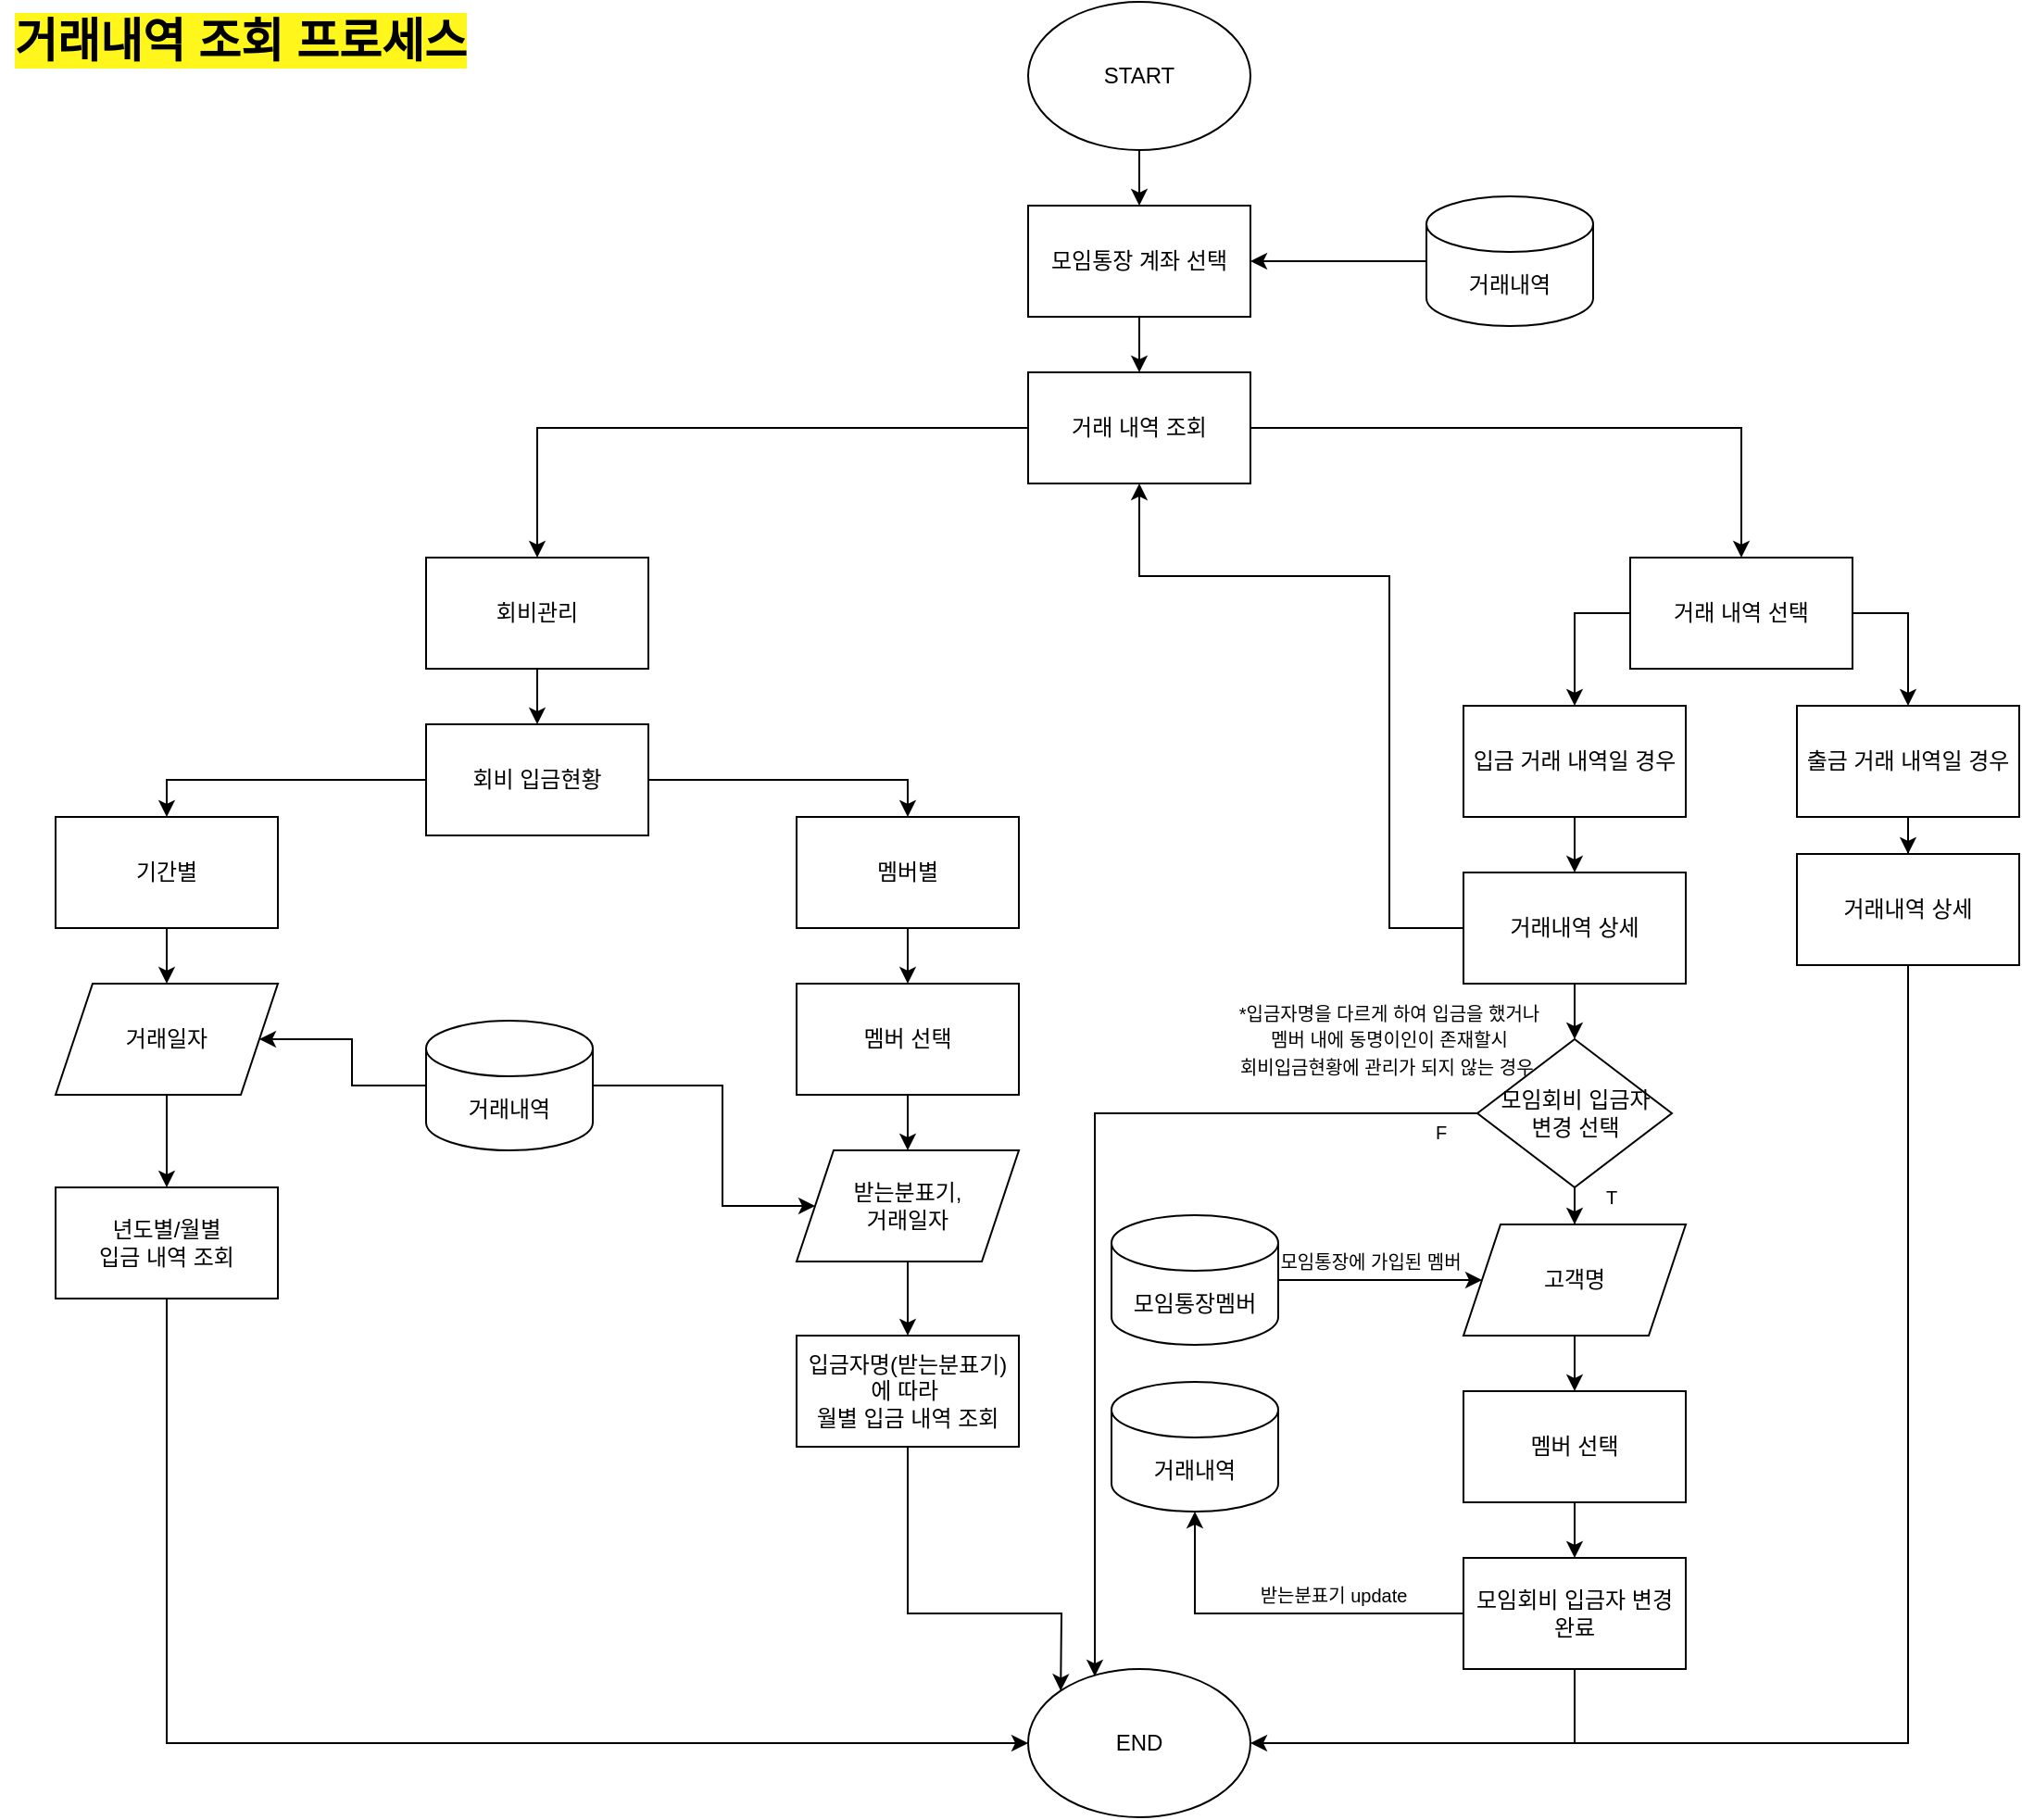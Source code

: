 <mxfile version="14.2.9" type="github">
  <diagram id="C5RBs43oDa-KdzZeNtuy" name="Page-1">
    <mxGraphModel dx="830" dy="549" grid="1" gridSize="10" guides="1" tooltips="1" connect="1" arrows="1" fold="1" page="1" pageScale="1" pageWidth="1169" pageHeight="1654" math="0" shadow="0">
      <root>
        <mxCell id="WIyWlLk6GJQsqaUBKTNV-0" />
        <mxCell id="WIyWlLk6GJQsqaUBKTNV-1" parent="WIyWlLk6GJQsqaUBKTNV-0" />
        <mxCell id="Bzb0bw2wv8bnMTNHn3xa-2" value="" style="edgeStyle=orthogonalEdgeStyle;rounded=0;orthogonalLoop=1;jettySize=auto;html=1;" parent="WIyWlLk6GJQsqaUBKTNV-1" source="Bzb0bw2wv8bnMTNHn3xa-0" target="Bzb0bw2wv8bnMTNHn3xa-1" edge="1">
          <mxGeometry relative="1" as="geometry" />
        </mxCell>
        <mxCell id="Bzb0bw2wv8bnMTNHn3xa-0" value="START" style="ellipse;whiteSpace=wrap;html=1;" parent="WIyWlLk6GJQsqaUBKTNV-1" vertex="1">
          <mxGeometry x="565" y="10" width="120" height="80" as="geometry" />
        </mxCell>
        <mxCell id="Bzb0bw2wv8bnMTNHn3xa-4" value="" style="edgeStyle=orthogonalEdgeStyle;rounded=0;orthogonalLoop=1;jettySize=auto;html=1;" parent="WIyWlLk6GJQsqaUBKTNV-1" source="Bzb0bw2wv8bnMTNHn3xa-1" target="Bzb0bw2wv8bnMTNHn3xa-3" edge="1">
          <mxGeometry relative="1" as="geometry" />
        </mxCell>
        <mxCell id="Bzb0bw2wv8bnMTNHn3xa-1" value="모임통장 계좌 선택" style="whiteSpace=wrap;html=1;" parent="WIyWlLk6GJQsqaUBKTNV-1" vertex="1">
          <mxGeometry x="565" y="120" width="120" height="60" as="geometry" />
        </mxCell>
        <mxCell id="Bzb0bw2wv8bnMTNHn3xa-8" value="" style="edgeStyle=orthogonalEdgeStyle;rounded=0;orthogonalLoop=1;jettySize=auto;html=1;" parent="WIyWlLk6GJQsqaUBKTNV-1" source="Bzb0bw2wv8bnMTNHn3xa-3" target="Bzb0bw2wv8bnMTNHn3xa-7" edge="1">
          <mxGeometry relative="1" as="geometry" />
        </mxCell>
        <mxCell id="Bzb0bw2wv8bnMTNHn3xa-3" value="거래 내역 조회" style="whiteSpace=wrap;html=1;" parent="WIyWlLk6GJQsqaUBKTNV-1" vertex="1">
          <mxGeometry x="565" y="210" width="120" height="60" as="geometry" />
        </mxCell>
        <mxCell id="Bzb0bw2wv8bnMTNHn3xa-11" value="" style="edgeStyle=orthogonalEdgeStyle;rounded=0;orthogonalLoop=1;jettySize=auto;html=1;" parent="WIyWlLk6GJQsqaUBKTNV-1" source="Bzb0bw2wv8bnMTNHn3xa-7" target="Bzb0bw2wv8bnMTNHn3xa-9" edge="1">
          <mxGeometry relative="1" as="geometry" />
        </mxCell>
        <mxCell id="Bzb0bw2wv8bnMTNHn3xa-7" value="회비관리" style="whiteSpace=wrap;html=1;" parent="WIyWlLk6GJQsqaUBKTNV-1" vertex="1">
          <mxGeometry x="240" y="310" width="120" height="60" as="geometry" />
        </mxCell>
        <mxCell id="Bzb0bw2wv8bnMTNHn3xa-13" value="" style="edgeStyle=orthogonalEdgeStyle;rounded=0;orthogonalLoop=1;jettySize=auto;html=1;entryX=0.5;entryY=0;entryDx=0;entryDy=0;" parent="WIyWlLk6GJQsqaUBKTNV-1" source="Bzb0bw2wv8bnMTNHn3xa-9" target="Bzb0bw2wv8bnMTNHn3xa-12" edge="1">
          <mxGeometry relative="1" as="geometry" />
        </mxCell>
        <mxCell id="Bzb0bw2wv8bnMTNHn3xa-15" value="" style="edgeStyle=orthogonalEdgeStyle;rounded=0;orthogonalLoop=1;jettySize=auto;html=1;entryX=0.5;entryY=0;entryDx=0;entryDy=0;" parent="WIyWlLk6GJQsqaUBKTNV-1" source="Bzb0bw2wv8bnMTNHn3xa-9" target="Bzb0bw2wv8bnMTNHn3xa-14" edge="1">
          <mxGeometry relative="1" as="geometry" />
        </mxCell>
        <mxCell id="Bzb0bw2wv8bnMTNHn3xa-9" value="회비 입금현황" style="whiteSpace=wrap;html=1;" parent="WIyWlLk6GJQsqaUBKTNV-1" vertex="1">
          <mxGeometry x="240" y="400" width="120" height="60" as="geometry" />
        </mxCell>
        <mxCell id="Bzb0bw2wv8bnMTNHn3xa-53" value="" style="edgeStyle=orthogonalEdgeStyle;rounded=0;orthogonalLoop=1;jettySize=auto;html=1;" parent="WIyWlLk6GJQsqaUBKTNV-1" source="Bzb0bw2wv8bnMTNHn3xa-12" target="Bzb0bw2wv8bnMTNHn3xa-52" edge="1">
          <mxGeometry relative="1" as="geometry" />
        </mxCell>
        <mxCell id="Bzb0bw2wv8bnMTNHn3xa-12" value="기간별" style="whiteSpace=wrap;html=1;" parent="WIyWlLk6GJQsqaUBKTNV-1" vertex="1">
          <mxGeometry x="40" y="450" width="120" height="60" as="geometry" />
        </mxCell>
        <mxCell id="Bzb0bw2wv8bnMTNHn3xa-19" value="" style="edgeStyle=orthogonalEdgeStyle;rounded=0;orthogonalLoop=1;jettySize=auto;html=1;" parent="WIyWlLk6GJQsqaUBKTNV-1" source="Bzb0bw2wv8bnMTNHn3xa-14" target="Bzb0bw2wv8bnMTNHn3xa-18" edge="1">
          <mxGeometry relative="1" as="geometry" />
        </mxCell>
        <mxCell id="Bzb0bw2wv8bnMTNHn3xa-14" value="멤버별" style="whiteSpace=wrap;html=1;" parent="WIyWlLk6GJQsqaUBKTNV-1" vertex="1">
          <mxGeometry x="440" y="450" width="120" height="60" as="geometry" />
        </mxCell>
        <mxCell id="Bzb0bw2wv8bnMTNHn3xa-16" value="년도별/월별 &lt;br&gt;입금 내역 조회" style="whiteSpace=wrap;html=1;" parent="WIyWlLk6GJQsqaUBKTNV-1" vertex="1">
          <mxGeometry x="40" y="650" width="120" height="60" as="geometry" />
        </mxCell>
        <mxCell id="Bzb0bw2wv8bnMTNHn3xa-49" value="" style="edgeStyle=orthogonalEdgeStyle;rounded=0;orthogonalLoop=1;jettySize=auto;html=1;" parent="WIyWlLk6GJQsqaUBKTNV-1" source="Bzb0bw2wv8bnMTNHn3xa-18" target="Bzb0bw2wv8bnMTNHn3xa-48" edge="1">
          <mxGeometry relative="1" as="geometry" />
        </mxCell>
        <mxCell id="Bzb0bw2wv8bnMTNHn3xa-18" value="멤버 선택" style="whiteSpace=wrap;html=1;" parent="WIyWlLk6GJQsqaUBKTNV-1" vertex="1">
          <mxGeometry x="440" y="540" width="120" height="60" as="geometry" />
        </mxCell>
        <mxCell id="Bzb0bw2wv8bnMTNHn3xa-20" value="입금자명(받는분표기)&lt;br&gt;에 따라&amp;nbsp;&lt;br&gt;월별 입금 내역 조회" style="whiteSpace=wrap;html=1;" parent="WIyWlLk6GJQsqaUBKTNV-1" vertex="1">
          <mxGeometry x="440" y="730" width="120" height="60" as="geometry" />
        </mxCell>
        <mxCell id="Bzb0bw2wv8bnMTNHn3xa-24" value="거래 내역 선택" style="rounded=0;whiteSpace=wrap;html=1;" parent="WIyWlLk6GJQsqaUBKTNV-1" vertex="1">
          <mxGeometry x="890" y="310" width="120" height="60" as="geometry" />
        </mxCell>
        <mxCell id="Bzb0bw2wv8bnMTNHn3xa-25" value="" style="endArrow=classic;html=1;exitX=1;exitY=0.5;exitDx=0;exitDy=0;entryX=0.5;entryY=0;entryDx=0;entryDy=0;rounded=0;" parent="WIyWlLk6GJQsqaUBKTNV-1" source="Bzb0bw2wv8bnMTNHn3xa-3" target="Bzb0bw2wv8bnMTNHn3xa-24" edge="1">
          <mxGeometry width="50" height="50" relative="1" as="geometry">
            <mxPoint x="680" y="410" as="sourcePoint" />
            <mxPoint x="950" y="300" as="targetPoint" />
            <Array as="points">
              <mxPoint x="950" y="240" />
            </Array>
          </mxGeometry>
        </mxCell>
        <mxCell id="Bzb0bw2wv8bnMTNHn3xa-29" value="" style="edgeStyle=orthogonalEdgeStyle;rounded=0;orthogonalLoop=1;jettySize=auto;html=1;exitX=0;exitY=0.5;exitDx=0;exitDy=0;" parent="WIyWlLk6GJQsqaUBKTNV-1" source="Bzb0bw2wv8bnMTNHn3xa-24" target="Bzb0bw2wv8bnMTNHn3xa-28" edge="1">
          <mxGeometry relative="1" as="geometry">
            <mxPoint x="890" y="430" as="sourcePoint" />
          </mxGeometry>
        </mxCell>
        <mxCell id="Bzb0bw2wv8bnMTNHn3xa-31" value="" style="edgeStyle=orthogonalEdgeStyle;rounded=0;orthogonalLoop=1;jettySize=auto;html=1;exitX=1;exitY=0.5;exitDx=0;exitDy=0;" parent="WIyWlLk6GJQsqaUBKTNV-1" source="Bzb0bw2wv8bnMTNHn3xa-24" target="Bzb0bw2wv8bnMTNHn3xa-30" edge="1">
          <mxGeometry relative="1" as="geometry">
            <mxPoint x="1020" y="430" as="sourcePoint" />
          </mxGeometry>
        </mxCell>
        <mxCell id="Bzb0bw2wv8bnMTNHn3xa-35" value="" style="edgeStyle=orthogonalEdgeStyle;rounded=0;orthogonalLoop=1;jettySize=auto;html=1;" parent="WIyWlLk6GJQsqaUBKTNV-1" source="Bzb0bw2wv8bnMTNHn3xa-28" target="Bzb0bw2wv8bnMTNHn3xa-34" edge="1">
          <mxGeometry relative="1" as="geometry" />
        </mxCell>
        <mxCell id="Bzb0bw2wv8bnMTNHn3xa-28" value="입금 거래 내역일 경우" style="whiteSpace=wrap;html=1;rounded=0;" parent="WIyWlLk6GJQsqaUBKTNV-1" vertex="1">
          <mxGeometry x="800" y="390" width="120" height="60" as="geometry" />
        </mxCell>
        <mxCell id="Bzb0bw2wv8bnMTNHn3xa-33" value="" style="edgeStyle=orthogonalEdgeStyle;rounded=0;orthogonalLoop=1;jettySize=auto;html=1;" parent="WIyWlLk6GJQsqaUBKTNV-1" source="Bzb0bw2wv8bnMTNHn3xa-30" target="Bzb0bw2wv8bnMTNHn3xa-32" edge="1">
          <mxGeometry relative="1" as="geometry" />
        </mxCell>
        <mxCell id="Bzb0bw2wv8bnMTNHn3xa-30" value="출금 거래 내역일 경우" style="whiteSpace=wrap;html=1;rounded=0;" parent="WIyWlLk6GJQsqaUBKTNV-1" vertex="1">
          <mxGeometry x="980" y="390" width="120" height="60" as="geometry" />
        </mxCell>
        <mxCell id="Bzb0bw2wv8bnMTNHn3xa-32" value="거래내역 상세" style="whiteSpace=wrap;html=1;rounded=0;" parent="WIyWlLk6GJQsqaUBKTNV-1" vertex="1">
          <mxGeometry x="980" y="470" width="120" height="60" as="geometry" />
        </mxCell>
        <mxCell id="Bzb0bw2wv8bnMTNHn3xa-60" value="" style="edgeStyle=orthogonalEdgeStyle;rounded=0;orthogonalLoop=1;jettySize=auto;html=1;" parent="WIyWlLk6GJQsqaUBKTNV-1" source="Bzb0bw2wv8bnMTNHn3xa-34" target="Bzb0bw2wv8bnMTNHn3xa-59" edge="1">
          <mxGeometry relative="1" as="geometry" />
        </mxCell>
        <mxCell id="Bzb0bw2wv8bnMTNHn3xa-34" value="거래내역 상세" style="whiteSpace=wrap;html=1;rounded=0;" parent="WIyWlLk6GJQsqaUBKTNV-1" vertex="1">
          <mxGeometry x="800" y="480" width="120" height="60" as="geometry" />
        </mxCell>
        <mxCell id="Bzb0bw2wv8bnMTNHn3xa-38" value="" style="endArrow=classic;html=1;entryX=0.5;entryY=1;entryDx=0;entryDy=0;exitX=0;exitY=0.5;exitDx=0;exitDy=0;rounded=0;" parent="WIyWlLk6GJQsqaUBKTNV-1" source="Bzb0bw2wv8bnMTNHn3xa-34" target="Bzb0bw2wv8bnMTNHn3xa-3" edge="1">
          <mxGeometry width="50" height="50" relative="1" as="geometry">
            <mxPoint x="760" y="510" as="sourcePoint" />
            <mxPoint x="620" y="360" as="targetPoint" />
            <Array as="points">
              <mxPoint x="760" y="510" />
              <mxPoint x="760" y="320" />
              <mxPoint x="625" y="320" />
            </Array>
          </mxGeometry>
        </mxCell>
        <mxCell id="Bzb0bw2wv8bnMTNHn3xa-42" value="" style="edgeStyle=orthogonalEdgeStyle;rounded=0;orthogonalLoop=1;jettySize=auto;html=1;" parent="WIyWlLk6GJQsqaUBKTNV-1" source="Bzb0bw2wv8bnMTNHn3xa-39" target="Bzb0bw2wv8bnMTNHn3xa-41" edge="1">
          <mxGeometry relative="1" as="geometry" />
        </mxCell>
        <mxCell id="Bzb0bw2wv8bnMTNHn3xa-39" value="멤버 선택" style="whiteSpace=wrap;html=1;rounded=0;" parent="WIyWlLk6GJQsqaUBKTNV-1" vertex="1">
          <mxGeometry x="800" y="760" width="120" height="60" as="geometry" />
        </mxCell>
        <mxCell id="Bzb0bw2wv8bnMTNHn3xa-72" value="" style="edgeStyle=orthogonalEdgeStyle;rounded=0;orthogonalLoop=1;jettySize=auto;html=1;fontSize=10;" parent="WIyWlLk6GJQsqaUBKTNV-1" source="Bzb0bw2wv8bnMTNHn3xa-41" target="Bzb0bw2wv8bnMTNHn3xa-71" edge="1">
          <mxGeometry relative="1" as="geometry">
            <Array as="points">
              <mxPoint x="655" y="880" />
            </Array>
          </mxGeometry>
        </mxCell>
        <mxCell id="Bzb0bw2wv8bnMTNHn3xa-41" value="모임회비 입금자 변경&lt;br&gt;완료" style="whiteSpace=wrap;html=1;rounded=0;" parent="WIyWlLk6GJQsqaUBKTNV-1" vertex="1">
          <mxGeometry x="800" y="850" width="120" height="60" as="geometry" />
        </mxCell>
        <mxCell id="Bzb0bw2wv8bnMTNHn3xa-43" value="&lt;font style=&quot;font-size: 10px&quot;&gt;*입금자명을 다르게 하여 입금을 했거나 &lt;br&gt;멤버 내에 동명이인이 존재할시 &lt;br&gt;회비입금현황에 관리가 되지 않는 경우&amp;nbsp;&lt;/font&gt;" style="text;html=1;strokeColor=none;fillColor=none;align=center;verticalAlign=middle;whiteSpace=wrap;rounded=0;" parent="WIyWlLk6GJQsqaUBKTNV-1" vertex="1">
          <mxGeometry x="670" y="545" width="180" height="50" as="geometry" />
        </mxCell>
        <mxCell id="Bzb0bw2wv8bnMTNHn3xa-55" value="" style="edgeStyle=orthogonalEdgeStyle;rounded=0;orthogonalLoop=1;jettySize=auto;html=1;" parent="WIyWlLk6GJQsqaUBKTNV-1" source="Bzb0bw2wv8bnMTNHn3xa-44" target="Bzb0bw2wv8bnMTNHn3xa-52" edge="1">
          <mxGeometry relative="1" as="geometry" />
        </mxCell>
        <mxCell id="Bzb0bw2wv8bnMTNHn3xa-44" value="거래내역" style="shape=cylinder3;whiteSpace=wrap;html=1;boundedLbl=1;backgroundOutline=1;size=15;" parent="WIyWlLk6GJQsqaUBKTNV-1" vertex="1">
          <mxGeometry x="240" y="560" width="90" height="70" as="geometry" />
        </mxCell>
        <mxCell id="Bzb0bw2wv8bnMTNHn3xa-51" value="" style="edgeStyle=orthogonalEdgeStyle;rounded=0;orthogonalLoop=1;jettySize=auto;html=1;" parent="WIyWlLk6GJQsqaUBKTNV-1" source="Bzb0bw2wv8bnMTNHn3xa-48" target="Bzb0bw2wv8bnMTNHn3xa-20" edge="1">
          <mxGeometry relative="1" as="geometry" />
        </mxCell>
        <mxCell id="Bzb0bw2wv8bnMTNHn3xa-48" value="받는분표기, &lt;br&gt;거래일자" style="shape=parallelogram;perimeter=parallelogramPerimeter;whiteSpace=wrap;html=1;fixedSize=1;" parent="WIyWlLk6GJQsqaUBKTNV-1" vertex="1">
          <mxGeometry x="440" y="630" width="120" height="60" as="geometry" />
        </mxCell>
        <mxCell id="Bzb0bw2wv8bnMTNHn3xa-50" value="" style="endArrow=classic;html=1;exitX=1;exitY=0.5;exitDx=0;exitDy=0;exitPerimeter=0;entryX=0;entryY=0.5;entryDx=0;entryDy=0;rounded=0;" parent="WIyWlLk6GJQsqaUBKTNV-1" source="Bzb0bw2wv8bnMTNHn3xa-44" target="Bzb0bw2wv8bnMTNHn3xa-48" edge="1">
          <mxGeometry width="50" height="50" relative="1" as="geometry">
            <mxPoint x="530" y="630" as="sourcePoint" />
            <mxPoint x="580" y="580" as="targetPoint" />
            <Array as="points">
              <mxPoint x="400" y="595" />
              <mxPoint x="400" y="660" />
            </Array>
          </mxGeometry>
        </mxCell>
        <mxCell id="Bzb0bw2wv8bnMTNHn3xa-54" value="" style="edgeStyle=orthogonalEdgeStyle;rounded=0;orthogonalLoop=1;jettySize=auto;html=1;" parent="WIyWlLk6GJQsqaUBKTNV-1" source="Bzb0bw2wv8bnMTNHn3xa-52" target="Bzb0bw2wv8bnMTNHn3xa-16" edge="1">
          <mxGeometry relative="1" as="geometry" />
        </mxCell>
        <mxCell id="Bzb0bw2wv8bnMTNHn3xa-52" value="거래일자" style="shape=parallelogram;perimeter=parallelogramPerimeter;whiteSpace=wrap;html=1;fixedSize=1;" parent="WIyWlLk6GJQsqaUBKTNV-1" vertex="1">
          <mxGeometry x="40" y="540" width="120" height="60" as="geometry" />
        </mxCell>
        <mxCell id="Bzb0bw2wv8bnMTNHn3xa-56" value="END" style="ellipse;whiteSpace=wrap;html=1;" parent="WIyWlLk6GJQsqaUBKTNV-1" vertex="1">
          <mxGeometry x="565" y="910" width="120" height="80" as="geometry" />
        </mxCell>
        <mxCell id="Bzb0bw2wv8bnMTNHn3xa-57" value="" style="endArrow=classic;html=1;exitX=0.5;exitY=1;exitDx=0;exitDy=0;entryX=0;entryY=0.5;entryDx=0;entryDy=0;rounded=0;" parent="WIyWlLk6GJQsqaUBKTNV-1" source="Bzb0bw2wv8bnMTNHn3xa-16" target="Bzb0bw2wv8bnMTNHn3xa-56" edge="1">
          <mxGeometry width="50" height="50" relative="1" as="geometry">
            <mxPoint x="470" y="790" as="sourcePoint" />
            <mxPoint x="520" y="740" as="targetPoint" />
            <Array as="points">
              <mxPoint x="100" y="950" />
            </Array>
          </mxGeometry>
        </mxCell>
        <mxCell id="Bzb0bw2wv8bnMTNHn3xa-58" value="" style="endArrow=classic;html=1;exitX=0.5;exitY=1;exitDx=0;exitDy=0;entryX=0;entryY=0;entryDx=0;entryDy=0;rounded=0;" parent="WIyWlLk6GJQsqaUBKTNV-1" source="Bzb0bw2wv8bnMTNHn3xa-20" target="Bzb0bw2wv8bnMTNHn3xa-56" edge="1">
          <mxGeometry width="50" height="50" relative="1" as="geometry">
            <mxPoint x="470" y="790" as="sourcePoint" />
            <mxPoint x="520" y="740" as="targetPoint" />
            <Array as="points">
              <mxPoint x="500" y="880" />
              <mxPoint x="583" y="880" />
            </Array>
          </mxGeometry>
        </mxCell>
        <mxCell id="Bzb0bw2wv8bnMTNHn3xa-63" value="" style="edgeStyle=orthogonalEdgeStyle;rounded=0;orthogonalLoop=1;jettySize=auto;html=1;" parent="WIyWlLk6GJQsqaUBKTNV-1" source="Bzb0bw2wv8bnMTNHn3xa-59" target="Bzb0bw2wv8bnMTNHn3xa-62" edge="1">
          <mxGeometry relative="1" as="geometry" />
        </mxCell>
        <mxCell id="Bzb0bw2wv8bnMTNHn3xa-59" value="&lt;span&gt;모임회비 입금자&lt;br&gt;변경&amp;nbsp;&lt;/span&gt;&lt;span&gt;선택&lt;/span&gt;" style="rhombus;whiteSpace=wrap;html=1;" parent="WIyWlLk6GJQsqaUBKTNV-1" vertex="1">
          <mxGeometry x="807.5" y="570" width="105" height="80" as="geometry" />
        </mxCell>
        <mxCell id="Bzb0bw2wv8bnMTNHn3xa-66" value="" style="edgeStyle=orthogonalEdgeStyle;rounded=0;orthogonalLoop=1;jettySize=auto;html=1;" parent="WIyWlLk6GJQsqaUBKTNV-1" source="Bzb0bw2wv8bnMTNHn3xa-62" target="Bzb0bw2wv8bnMTNHn3xa-39" edge="1">
          <mxGeometry relative="1" as="geometry" />
        </mxCell>
        <mxCell id="Bzb0bw2wv8bnMTNHn3xa-62" value="고객명" style="shape=parallelogram;perimeter=parallelogramPerimeter;whiteSpace=wrap;html=1;fixedSize=1;" parent="WIyWlLk6GJQsqaUBKTNV-1" vertex="1">
          <mxGeometry x="800" y="670" width="120" height="60" as="geometry" />
        </mxCell>
        <mxCell id="Bzb0bw2wv8bnMTNHn3xa-65" value="" style="edgeStyle=orthogonalEdgeStyle;rounded=0;orthogonalLoop=1;jettySize=auto;html=1;" parent="WIyWlLk6GJQsqaUBKTNV-1" source="Bzb0bw2wv8bnMTNHn3xa-64" target="Bzb0bw2wv8bnMTNHn3xa-62" edge="1">
          <mxGeometry relative="1" as="geometry" />
        </mxCell>
        <mxCell id="Bzb0bw2wv8bnMTNHn3xa-64" value="모임통장멤버" style="shape=cylinder3;whiteSpace=wrap;html=1;boundedLbl=1;backgroundOutline=1;size=15;" parent="WIyWlLk6GJQsqaUBKTNV-1" vertex="1">
          <mxGeometry x="610" y="665" width="90" height="70" as="geometry" />
        </mxCell>
        <mxCell id="Bzb0bw2wv8bnMTNHn3xa-67" value="모임통장에 가입된 멤버" style="text;html=1;strokeColor=none;fillColor=none;align=center;verticalAlign=middle;whiteSpace=wrap;rounded=0;fontSize=10;" parent="WIyWlLk6GJQsqaUBKTNV-1" vertex="1">
          <mxGeometry x="690" y="680" width="120" height="20" as="geometry" />
        </mxCell>
        <mxCell id="Bzb0bw2wv8bnMTNHn3xa-68" value="" style="endArrow=classic;html=1;fontSize=10;exitX=0;exitY=0.5;exitDx=0;exitDy=0;entryX=0.3;entryY=0.05;entryDx=0;entryDy=0;entryPerimeter=0;rounded=0;" parent="WIyWlLk6GJQsqaUBKTNV-1" source="Bzb0bw2wv8bnMTNHn3xa-59" target="Bzb0bw2wv8bnMTNHn3xa-56" edge="1">
          <mxGeometry width="50" height="50" relative="1" as="geometry">
            <mxPoint x="800" y="760" as="sourcePoint" />
            <mxPoint x="850" y="710" as="targetPoint" />
            <Array as="points">
              <mxPoint x="601" y="610" />
            </Array>
          </mxGeometry>
        </mxCell>
        <mxCell id="Bzb0bw2wv8bnMTNHn3xa-69" value="거래내역" style="shape=cylinder3;whiteSpace=wrap;html=1;boundedLbl=1;backgroundOutline=1;size=15;" parent="WIyWlLk6GJQsqaUBKTNV-1" vertex="1">
          <mxGeometry x="780" y="115" width="90" height="70" as="geometry" />
        </mxCell>
        <mxCell id="Bzb0bw2wv8bnMTNHn3xa-70" value="" style="endArrow=classic;html=1;fontSize=10;exitX=0;exitY=0.5;exitDx=0;exitDy=0;exitPerimeter=0;entryX=1;entryY=0.5;entryDx=0;entryDy=0;" parent="WIyWlLk6GJQsqaUBKTNV-1" source="Bzb0bw2wv8bnMTNHn3xa-69" target="Bzb0bw2wv8bnMTNHn3xa-1" edge="1">
          <mxGeometry width="50" height="50" relative="1" as="geometry">
            <mxPoint x="750" y="280" as="sourcePoint" />
            <mxPoint x="800" y="230" as="targetPoint" />
          </mxGeometry>
        </mxCell>
        <mxCell id="Bzb0bw2wv8bnMTNHn3xa-71" value="거래내역" style="shape=cylinder3;whiteSpace=wrap;html=1;boundedLbl=1;backgroundOutline=1;size=15;" parent="WIyWlLk6GJQsqaUBKTNV-1" vertex="1">
          <mxGeometry x="610" y="755" width="90" height="70" as="geometry" />
        </mxCell>
        <mxCell id="Bzb0bw2wv8bnMTNHn3xa-73" value="받는분표기 update" style="text;html=1;strokeColor=none;fillColor=none;align=center;verticalAlign=middle;whiteSpace=wrap;rounded=0;fontSize=10;" parent="WIyWlLk6GJQsqaUBKTNV-1" vertex="1">
          <mxGeometry x="670" y="860" width="120" height="20" as="geometry" />
        </mxCell>
        <mxCell id="Bzb0bw2wv8bnMTNHn3xa-74" value="" style="endArrow=classic;html=1;fontSize=10;exitX=0.5;exitY=1;exitDx=0;exitDy=0;entryX=1;entryY=0.5;entryDx=0;entryDy=0;rounded=0;" parent="WIyWlLk6GJQsqaUBKTNV-1" source="Bzb0bw2wv8bnMTNHn3xa-41" target="Bzb0bw2wv8bnMTNHn3xa-56" edge="1">
          <mxGeometry width="50" height="50" relative="1" as="geometry">
            <mxPoint x="760" y="790" as="sourcePoint" />
            <mxPoint x="810" y="740" as="targetPoint" />
            <Array as="points">
              <mxPoint x="860" y="950" />
            </Array>
          </mxGeometry>
        </mxCell>
        <mxCell id="Bzb0bw2wv8bnMTNHn3xa-75" value="F" style="text;html=1;strokeColor=none;fillColor=none;align=center;verticalAlign=middle;whiteSpace=wrap;rounded=0;fontSize=10;" parent="WIyWlLk6GJQsqaUBKTNV-1" vertex="1">
          <mxGeometry x="767.5" y="610" width="40" height="20" as="geometry" />
        </mxCell>
        <mxCell id="Bzb0bw2wv8bnMTNHn3xa-76" value="T" style="text;html=1;strokeColor=none;fillColor=none;align=center;verticalAlign=middle;whiteSpace=wrap;rounded=0;fontSize=10;" parent="WIyWlLk6GJQsqaUBKTNV-1" vertex="1">
          <mxGeometry x="860" y="645" width="40" height="20" as="geometry" />
        </mxCell>
        <mxCell id="Bzb0bw2wv8bnMTNHn3xa-77" value="" style="endArrow=none;html=1;fontSize=10;entryX=0.5;entryY=1;entryDx=0;entryDy=0;rounded=0;" parent="WIyWlLk6GJQsqaUBKTNV-1" target="Bzb0bw2wv8bnMTNHn3xa-32" edge="1">
          <mxGeometry width="50" height="50" relative="1" as="geometry">
            <mxPoint x="860" y="950" as="sourcePoint" />
            <mxPoint x="830" y="760" as="targetPoint" />
            <Array as="points">
              <mxPoint x="1040" y="950" />
            </Array>
          </mxGeometry>
        </mxCell>
        <mxCell id="sYcttjE9Mw9K2hRpGoiJ-0" value="&lt;span&gt;&lt;font style=&quot;font-size: 25px&quot;&gt;거래내역 조회 프로세스&lt;/font&gt;&lt;/span&gt;" style="text;html=1;strokeColor=none;fillColor=none;align=center;verticalAlign=middle;whiteSpace=wrap;rounded=0;fontSize=25;fontStyle=1;labelBackgroundColor=#FFF71C;" vertex="1" parent="WIyWlLk6GJQsqaUBKTNV-1">
          <mxGeometry x="10" y="20" width="260" height="20" as="geometry" />
        </mxCell>
      </root>
    </mxGraphModel>
  </diagram>
</mxfile>
